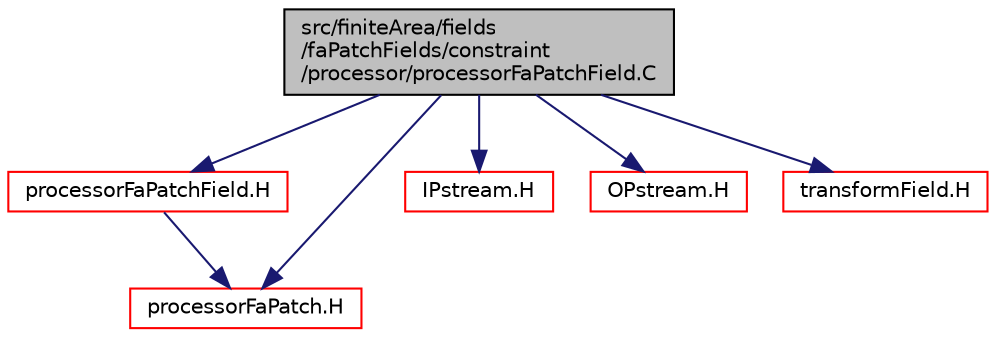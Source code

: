 digraph "src/finiteArea/fields/faPatchFields/constraint/processor/processorFaPatchField.C"
{
  bgcolor="transparent";
  edge [fontname="Helvetica",fontsize="10",labelfontname="Helvetica",labelfontsize="10"];
  node [fontname="Helvetica",fontsize="10",shape=record];
  Node1 [label="src/finiteArea/fields\l/faPatchFields/constraint\l/processor/processorFaPatchField.C",height=0.2,width=0.4,color="black", fillcolor="grey75", style="filled" fontcolor="black"];
  Node1 -> Node2 [color="midnightblue",fontsize="10",style="solid",fontname="Helvetica"];
  Node2 [label="processorFaPatchField.H",height=0.2,width=0.4,color="red",URL="$processorFaPatchField_8H.html"];
  Node2 -> Node3 [color="midnightblue",fontsize="10",style="solid",fontname="Helvetica"];
  Node3 [label="processorFaPatch.H",height=0.2,width=0.4,color="red",URL="$processorFaPatch_8H.html"];
  Node1 -> Node3 [color="midnightblue",fontsize="10",style="solid",fontname="Helvetica"];
  Node1 -> Node4 [color="midnightblue",fontsize="10",style="solid",fontname="Helvetica"];
  Node4 [label="IPstream.H",height=0.2,width=0.4,color="red",URL="$IPstream_8H.html"];
  Node1 -> Node5 [color="midnightblue",fontsize="10",style="solid",fontname="Helvetica"];
  Node5 [label="OPstream.H",height=0.2,width=0.4,color="red",URL="$OPstream_8H.html"];
  Node1 -> Node6 [color="midnightblue",fontsize="10",style="solid",fontname="Helvetica"];
  Node6 [label="transformField.H",height=0.2,width=0.4,color="red",URL="$transformField_8H.html",tooltip="Spatial transformation functions for primitive fields. "];
}
